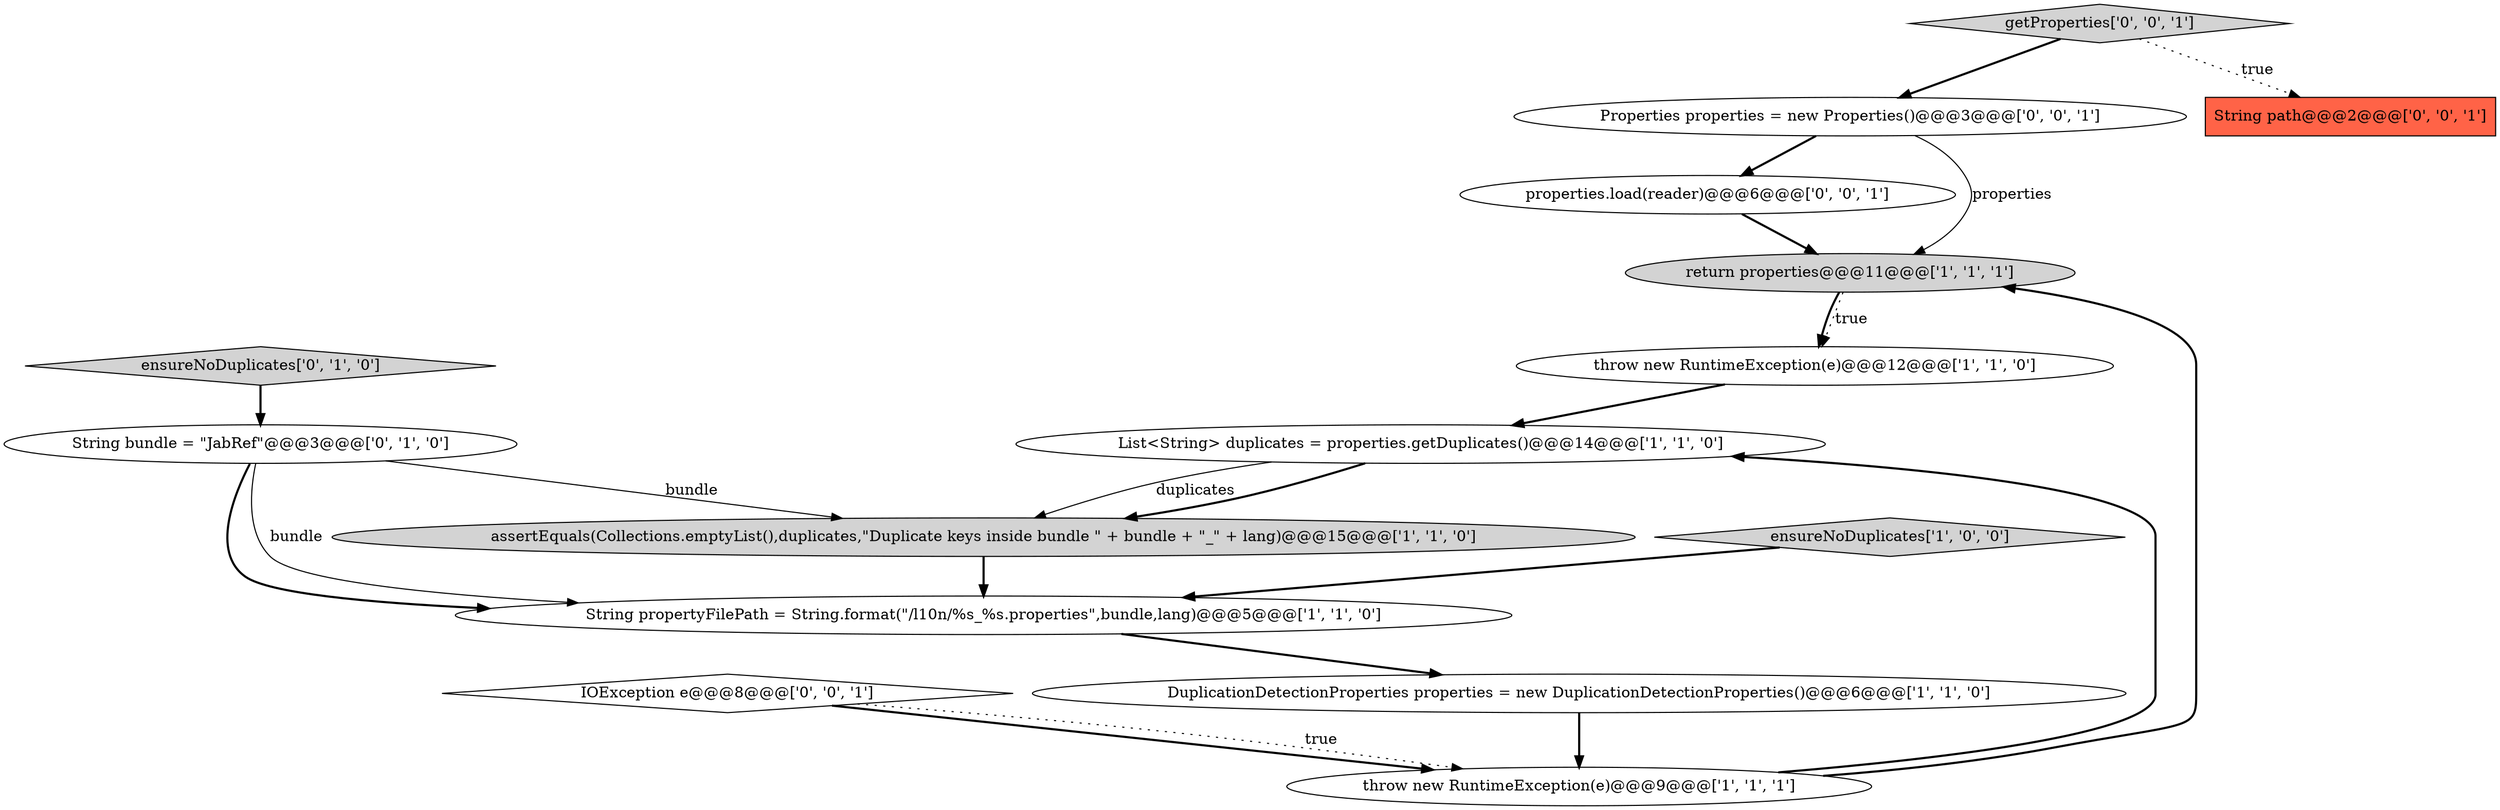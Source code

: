 digraph {
14 [style = filled, label = "properties.load(reader)@@@6@@@['0', '0', '1']", fillcolor = white, shape = ellipse image = "AAA0AAABBB3BBB"];
5 [style = filled, label = "String propertyFilePath = String.format(\"/l10n/%s_%s.properties\",bundle,lang)@@@5@@@['1', '1', '0']", fillcolor = white, shape = ellipse image = "AAA0AAABBB1BBB"];
13 [style = filled, label = "Properties properties = new Properties()@@@3@@@['0', '0', '1']", fillcolor = white, shape = ellipse image = "AAA0AAABBB3BBB"];
6 [style = filled, label = "return properties@@@11@@@['1', '1', '1']", fillcolor = lightgray, shape = ellipse image = "AAA0AAABBB1BBB"];
3 [style = filled, label = "assertEquals(Collections.emptyList(),duplicates,\"Duplicate keys inside bundle \" + bundle + \"_\" + lang)@@@15@@@['1', '1', '0']", fillcolor = lightgray, shape = ellipse image = "AAA0AAABBB1BBB"];
11 [style = filled, label = "IOException e@@@8@@@['0', '0', '1']", fillcolor = white, shape = diamond image = "AAA0AAABBB3BBB"];
10 [style = filled, label = "String path@@@2@@@['0', '0', '1']", fillcolor = tomato, shape = box image = "AAA0AAABBB3BBB"];
1 [style = filled, label = "DuplicationDetectionProperties properties = new DuplicationDetectionProperties()@@@6@@@['1', '1', '0']", fillcolor = white, shape = ellipse image = "AAA0AAABBB1BBB"];
8 [style = filled, label = "String bundle = \"JabRef\"@@@3@@@['0', '1', '0']", fillcolor = white, shape = ellipse image = "AAA1AAABBB2BBB"];
4 [style = filled, label = "throw new RuntimeException(e)@@@12@@@['1', '1', '0']", fillcolor = white, shape = ellipse image = "AAA0AAABBB1BBB"];
7 [style = filled, label = "List<String> duplicates = properties.getDuplicates()@@@14@@@['1', '1', '0']", fillcolor = white, shape = ellipse image = "AAA0AAABBB1BBB"];
12 [style = filled, label = "getProperties['0', '0', '1']", fillcolor = lightgray, shape = diamond image = "AAA0AAABBB3BBB"];
9 [style = filled, label = "ensureNoDuplicates['0', '1', '0']", fillcolor = lightgray, shape = diamond image = "AAA0AAABBB2BBB"];
2 [style = filled, label = "ensureNoDuplicates['1', '0', '0']", fillcolor = lightgray, shape = diamond image = "AAA0AAABBB1BBB"];
0 [style = filled, label = "throw new RuntimeException(e)@@@9@@@['1', '1', '1']", fillcolor = white, shape = ellipse image = "AAA0AAABBB1BBB"];
0->6 [style = bold, label=""];
12->10 [style = dotted, label="true"];
4->7 [style = bold, label=""];
6->4 [style = bold, label=""];
8->5 [style = bold, label=""];
7->3 [style = solid, label="duplicates"];
8->5 [style = solid, label="bundle"];
0->7 [style = bold, label=""];
2->5 [style = bold, label=""];
11->0 [style = bold, label=""];
5->1 [style = bold, label=""];
11->0 [style = dotted, label="true"];
3->5 [style = bold, label=""];
12->13 [style = bold, label=""];
7->3 [style = bold, label=""];
8->3 [style = solid, label="bundle"];
6->4 [style = dotted, label="true"];
13->6 [style = solid, label="properties"];
14->6 [style = bold, label=""];
9->8 [style = bold, label=""];
13->14 [style = bold, label=""];
1->0 [style = bold, label=""];
}

